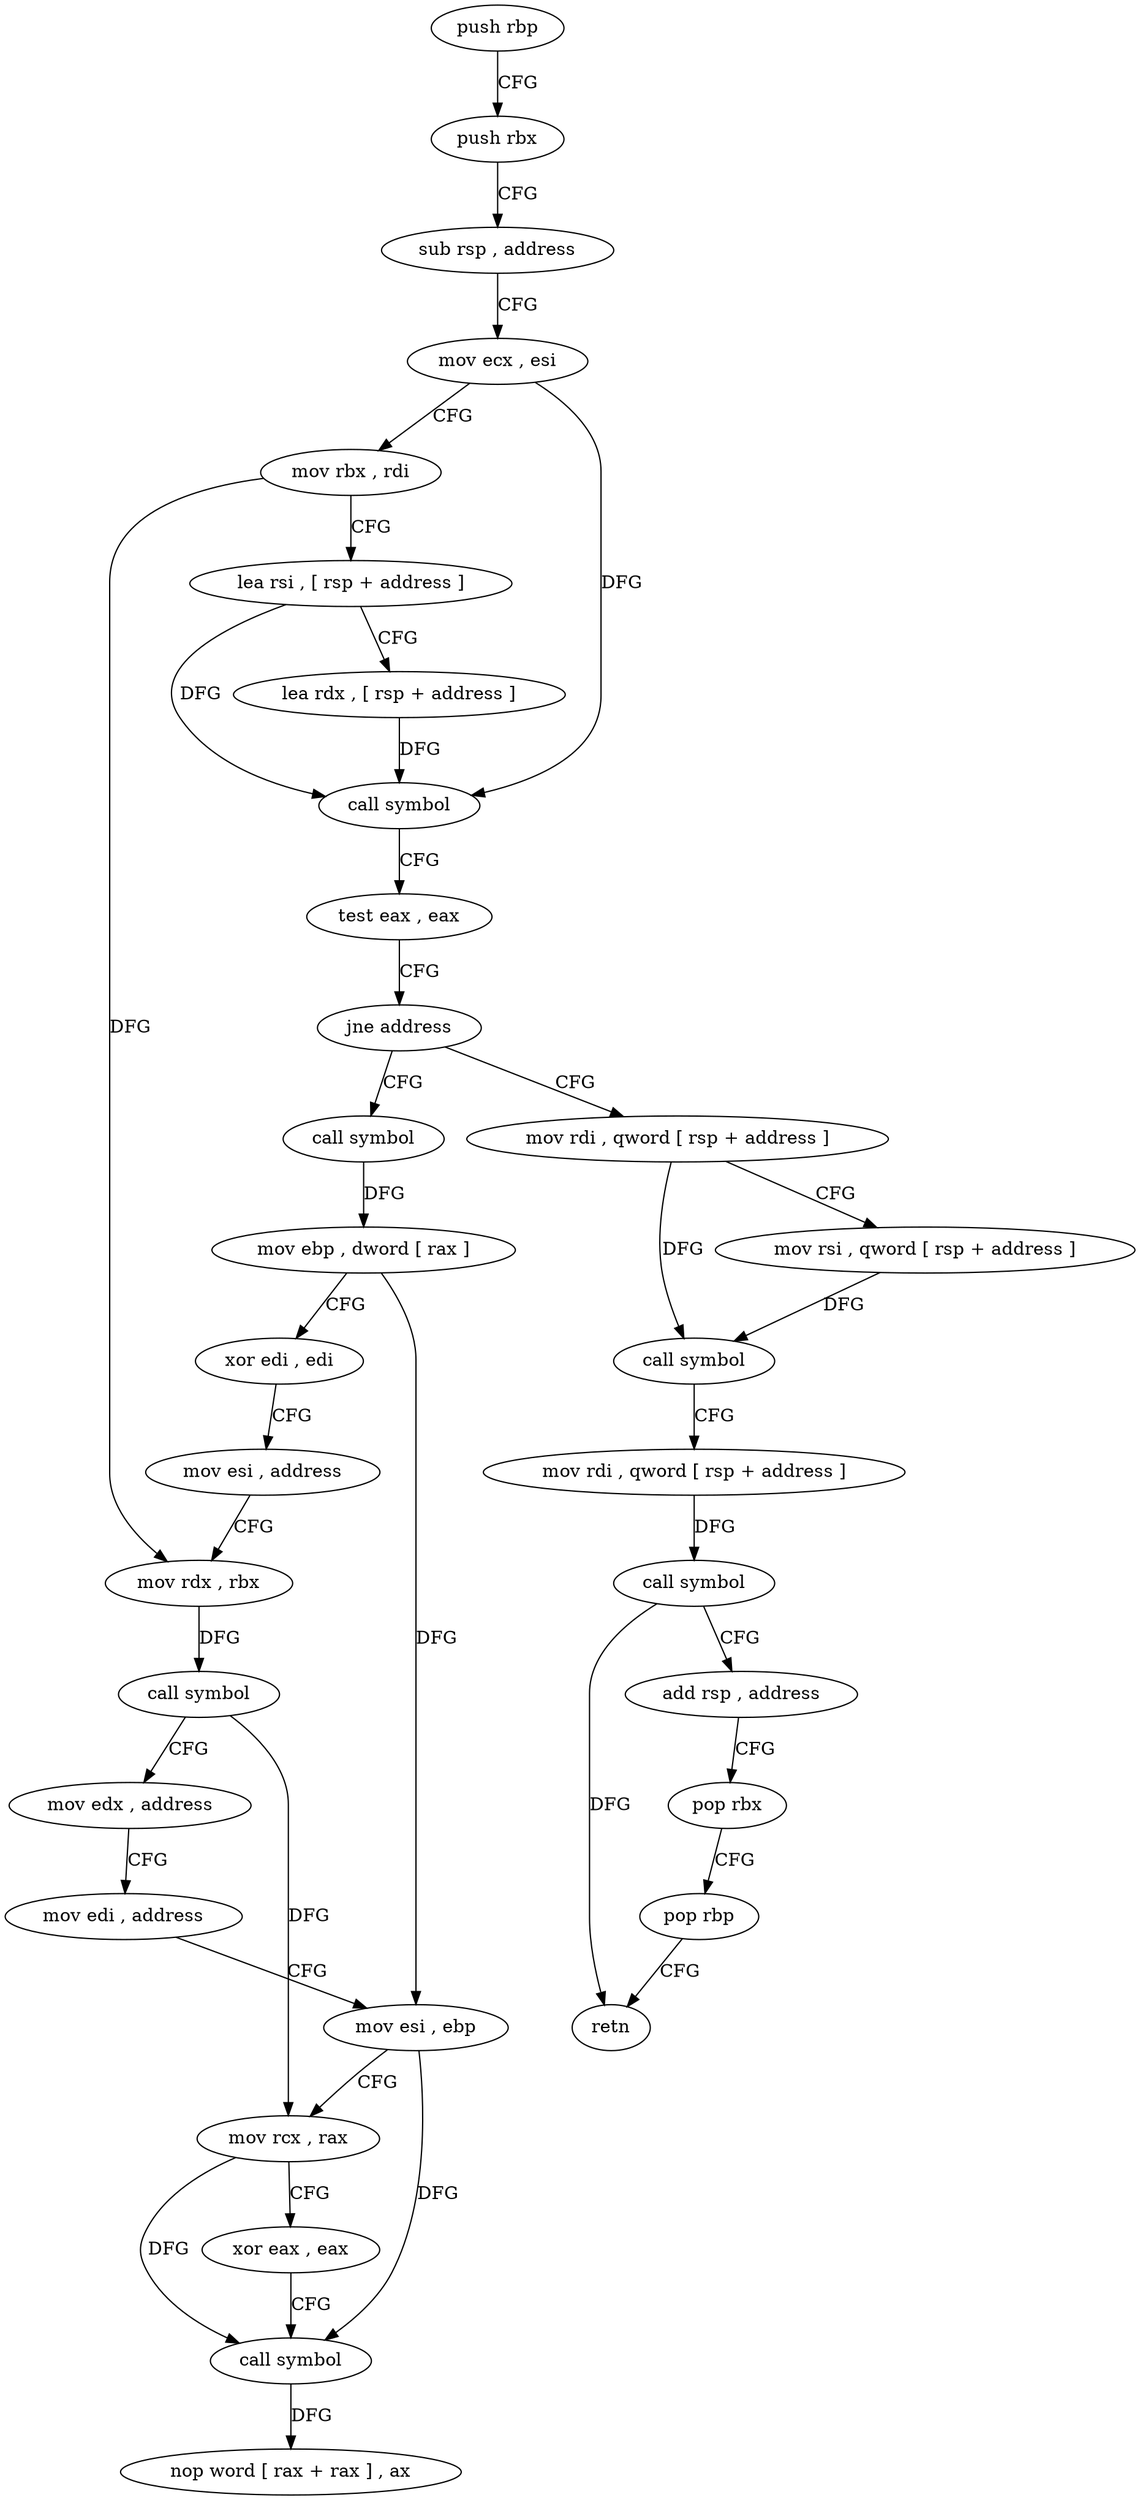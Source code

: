 digraph "func" {
"4200768" [label = "push rbp" ]
"4200769" [label = "push rbx" ]
"4200770" [label = "sub rsp , address" ]
"4200774" [label = "mov ecx , esi" ]
"4200776" [label = "mov rbx , rdi" ]
"4200779" [label = "lea rsi , [ rsp + address ]" ]
"4200784" [label = "lea rdx , [ rsp + address ]" ]
"4200789" [label = "call symbol" ]
"4200794" [label = "test eax , eax" ]
"4200796" [label = "jne address" ]
"4200830" [label = "call symbol" ]
"4200798" [label = "mov rdi , qword [ rsp + address ]" ]
"4200835" [label = "mov ebp , dword [ rax ]" ]
"4200837" [label = "xor edi , edi" ]
"4200839" [label = "mov esi , address" ]
"4200844" [label = "mov rdx , rbx" ]
"4200847" [label = "call symbol" ]
"4200852" [label = "mov edx , address" ]
"4200857" [label = "mov edi , address" ]
"4200862" [label = "mov esi , ebp" ]
"4200864" [label = "mov rcx , rax" ]
"4200867" [label = "xor eax , eax" ]
"4200869" [label = "call symbol" ]
"4200874" [label = "nop word [ rax + rax ] , ax" ]
"4200803" [label = "mov rsi , qword [ rsp + address ]" ]
"4200808" [label = "call symbol" ]
"4200813" [label = "mov rdi , qword [ rsp + address ]" ]
"4200818" [label = "call symbol" ]
"4200823" [label = "add rsp , address" ]
"4200827" [label = "pop rbx" ]
"4200828" [label = "pop rbp" ]
"4200829" [label = "retn" ]
"4200768" -> "4200769" [ label = "CFG" ]
"4200769" -> "4200770" [ label = "CFG" ]
"4200770" -> "4200774" [ label = "CFG" ]
"4200774" -> "4200776" [ label = "CFG" ]
"4200774" -> "4200789" [ label = "DFG" ]
"4200776" -> "4200779" [ label = "CFG" ]
"4200776" -> "4200844" [ label = "DFG" ]
"4200779" -> "4200784" [ label = "CFG" ]
"4200779" -> "4200789" [ label = "DFG" ]
"4200784" -> "4200789" [ label = "DFG" ]
"4200789" -> "4200794" [ label = "CFG" ]
"4200794" -> "4200796" [ label = "CFG" ]
"4200796" -> "4200830" [ label = "CFG" ]
"4200796" -> "4200798" [ label = "CFG" ]
"4200830" -> "4200835" [ label = "DFG" ]
"4200798" -> "4200803" [ label = "CFG" ]
"4200798" -> "4200808" [ label = "DFG" ]
"4200835" -> "4200837" [ label = "CFG" ]
"4200835" -> "4200862" [ label = "DFG" ]
"4200837" -> "4200839" [ label = "CFG" ]
"4200839" -> "4200844" [ label = "CFG" ]
"4200844" -> "4200847" [ label = "DFG" ]
"4200847" -> "4200852" [ label = "CFG" ]
"4200847" -> "4200864" [ label = "DFG" ]
"4200852" -> "4200857" [ label = "CFG" ]
"4200857" -> "4200862" [ label = "CFG" ]
"4200862" -> "4200864" [ label = "CFG" ]
"4200862" -> "4200869" [ label = "DFG" ]
"4200864" -> "4200867" [ label = "CFG" ]
"4200864" -> "4200869" [ label = "DFG" ]
"4200867" -> "4200869" [ label = "CFG" ]
"4200869" -> "4200874" [ label = "DFG" ]
"4200803" -> "4200808" [ label = "DFG" ]
"4200808" -> "4200813" [ label = "CFG" ]
"4200813" -> "4200818" [ label = "DFG" ]
"4200818" -> "4200823" [ label = "CFG" ]
"4200818" -> "4200829" [ label = "DFG" ]
"4200823" -> "4200827" [ label = "CFG" ]
"4200827" -> "4200828" [ label = "CFG" ]
"4200828" -> "4200829" [ label = "CFG" ]
}
